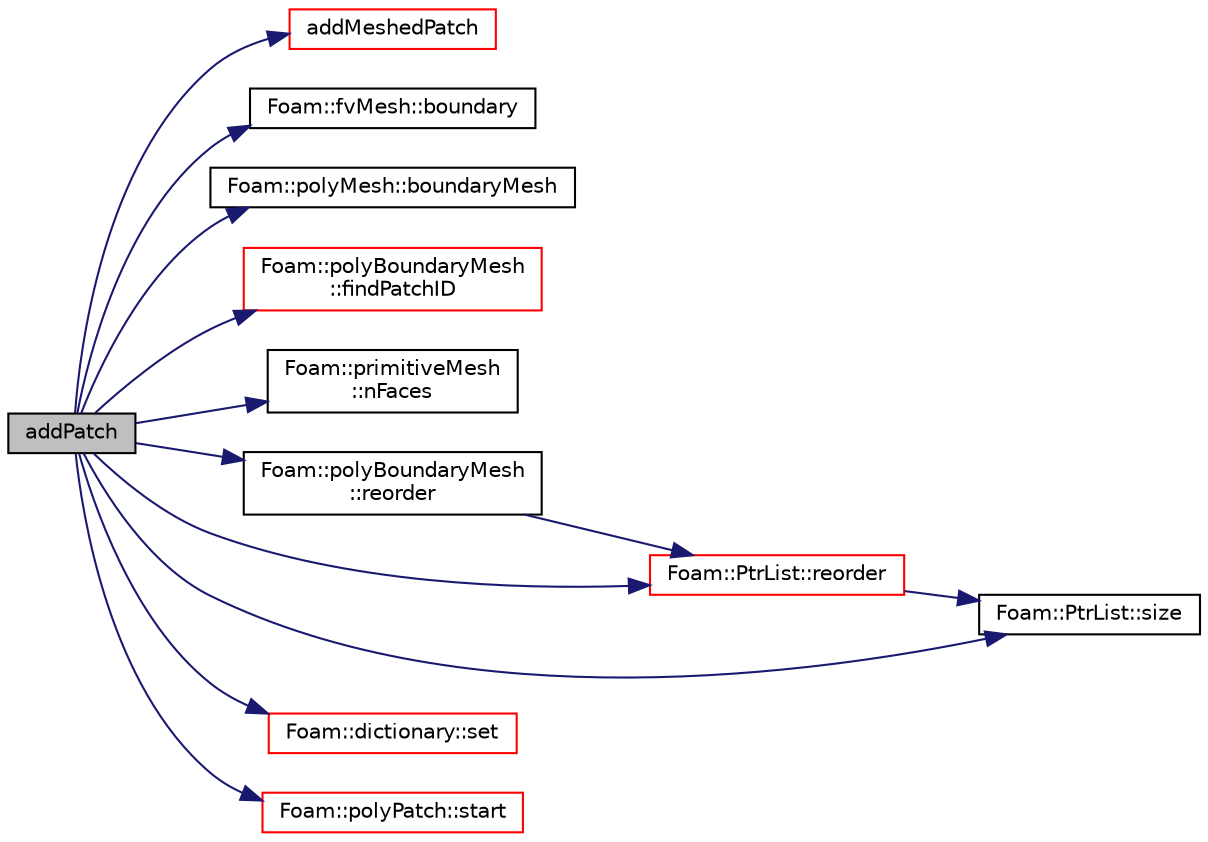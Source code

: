 digraph "addPatch"
{
  bgcolor="transparent";
  edge [fontname="Helvetica",fontsize="10",labelfontname="Helvetica",labelfontsize="10"];
  node [fontname="Helvetica",fontsize="10",shape=record];
  rankdir="LR";
  Node1 [label="addPatch",height=0.2,width=0.4,color="black", fillcolor="grey75", style="filled", fontcolor="black"];
  Node1 -> Node2 [color="midnightblue",fontsize="10",style="solid",fontname="Helvetica"];
  Node2 [label="addMeshedPatch",height=0.2,width=0.4,color="red",URL="$a01498.html#aaa6b17533adabe3a1883c1fe334877e9",tooltip="Add patch originating from meshing. Update meshedPatches_. "];
  Node1 -> Node3 [color="midnightblue",fontsize="10",style="solid",fontname="Helvetica"];
  Node3 [label="Foam::fvMesh::boundary",height=0.2,width=0.4,color="black",URL="$a00889.html#a971347d65410875e38ea654dfd193a19",tooltip="Return reference to boundary mesh. "];
  Node1 -> Node4 [color="midnightblue",fontsize="10",style="solid",fontname="Helvetica"];
  Node4 [label="Foam::polyMesh::boundaryMesh",height=0.2,width=0.4,color="black",URL="$a01949.html#a6b7f5ba89250dbd7a1c6c7860ab60fe3",tooltip="Return boundary mesh. "];
  Node1 -> Node5 [color="midnightblue",fontsize="10",style="solid",fontname="Helvetica"];
  Node5 [label="Foam::polyBoundaryMesh\l::findPatchID",height=0.2,width=0.4,color="red",URL="$a01943.html#a6591fbb33e89d53c35c972523ac09e94",tooltip="Find patch index given a name. "];
  Node1 -> Node6 [color="midnightblue",fontsize="10",style="solid",fontname="Helvetica"];
  Node6 [label="Foam::primitiveMesh\l::nFaces",height=0.2,width=0.4,color="black",URL="$a02001.html#a9be088de373a98524a153de7da0e92e8"];
  Node1 -> Node7 [color="midnightblue",fontsize="10",style="solid",fontname="Helvetica"];
  Node7 [label="Foam::polyBoundaryMesh\l::reorder",height=0.2,width=0.4,color="black",URL="$a01943.html#a95c28578fe12550673a1a0917d8fb7f7",tooltip="Reorders patches. Ordering does not have to be done in. "];
  Node7 -> Node8 [color="midnightblue",fontsize="10",style="solid",fontname="Helvetica"];
  Node8 [label="Foam::PtrList::reorder",height=0.2,width=0.4,color="red",URL="$a02065.html#a7d239b46753df3dec8b986f9172316af",tooltip="Reorders elements. Ordering does not have to be done in. "];
  Node8 -> Node9 [color="midnightblue",fontsize="10",style="solid",fontname="Helvetica"];
  Node9 [label="Foam::PtrList::size",height=0.2,width=0.4,color="black",URL="$a02065.html#a723361dc2020160f5492e8fe2d09fa44",tooltip="Return the number of elements in the PtrList. "];
  Node1 -> Node8 [color="midnightblue",fontsize="10",style="solid",fontname="Helvetica"];
  Node1 -> Node10 [color="midnightblue",fontsize="10",style="solid",fontname="Helvetica"];
  Node10 [label="Foam::dictionary::set",height=0.2,width=0.4,color="red",URL="$a00531.html#a8396ca7a6d20d7aeebc8b1ac9e18460b",tooltip="Assign a new entry, overwrite any existing entry. "];
  Node1 -> Node9 [color="midnightblue",fontsize="10",style="solid",fontname="Helvetica"];
  Node1 -> Node11 [color="midnightblue",fontsize="10",style="solid",fontname="Helvetica"];
  Node11 [label="Foam::polyPatch::start",height=0.2,width=0.4,color="red",URL="$a01967.html#a861f370e41af7d54d7ff91da65de6e6a",tooltip="Return start label of this patch in the polyMesh face list. "];
}
